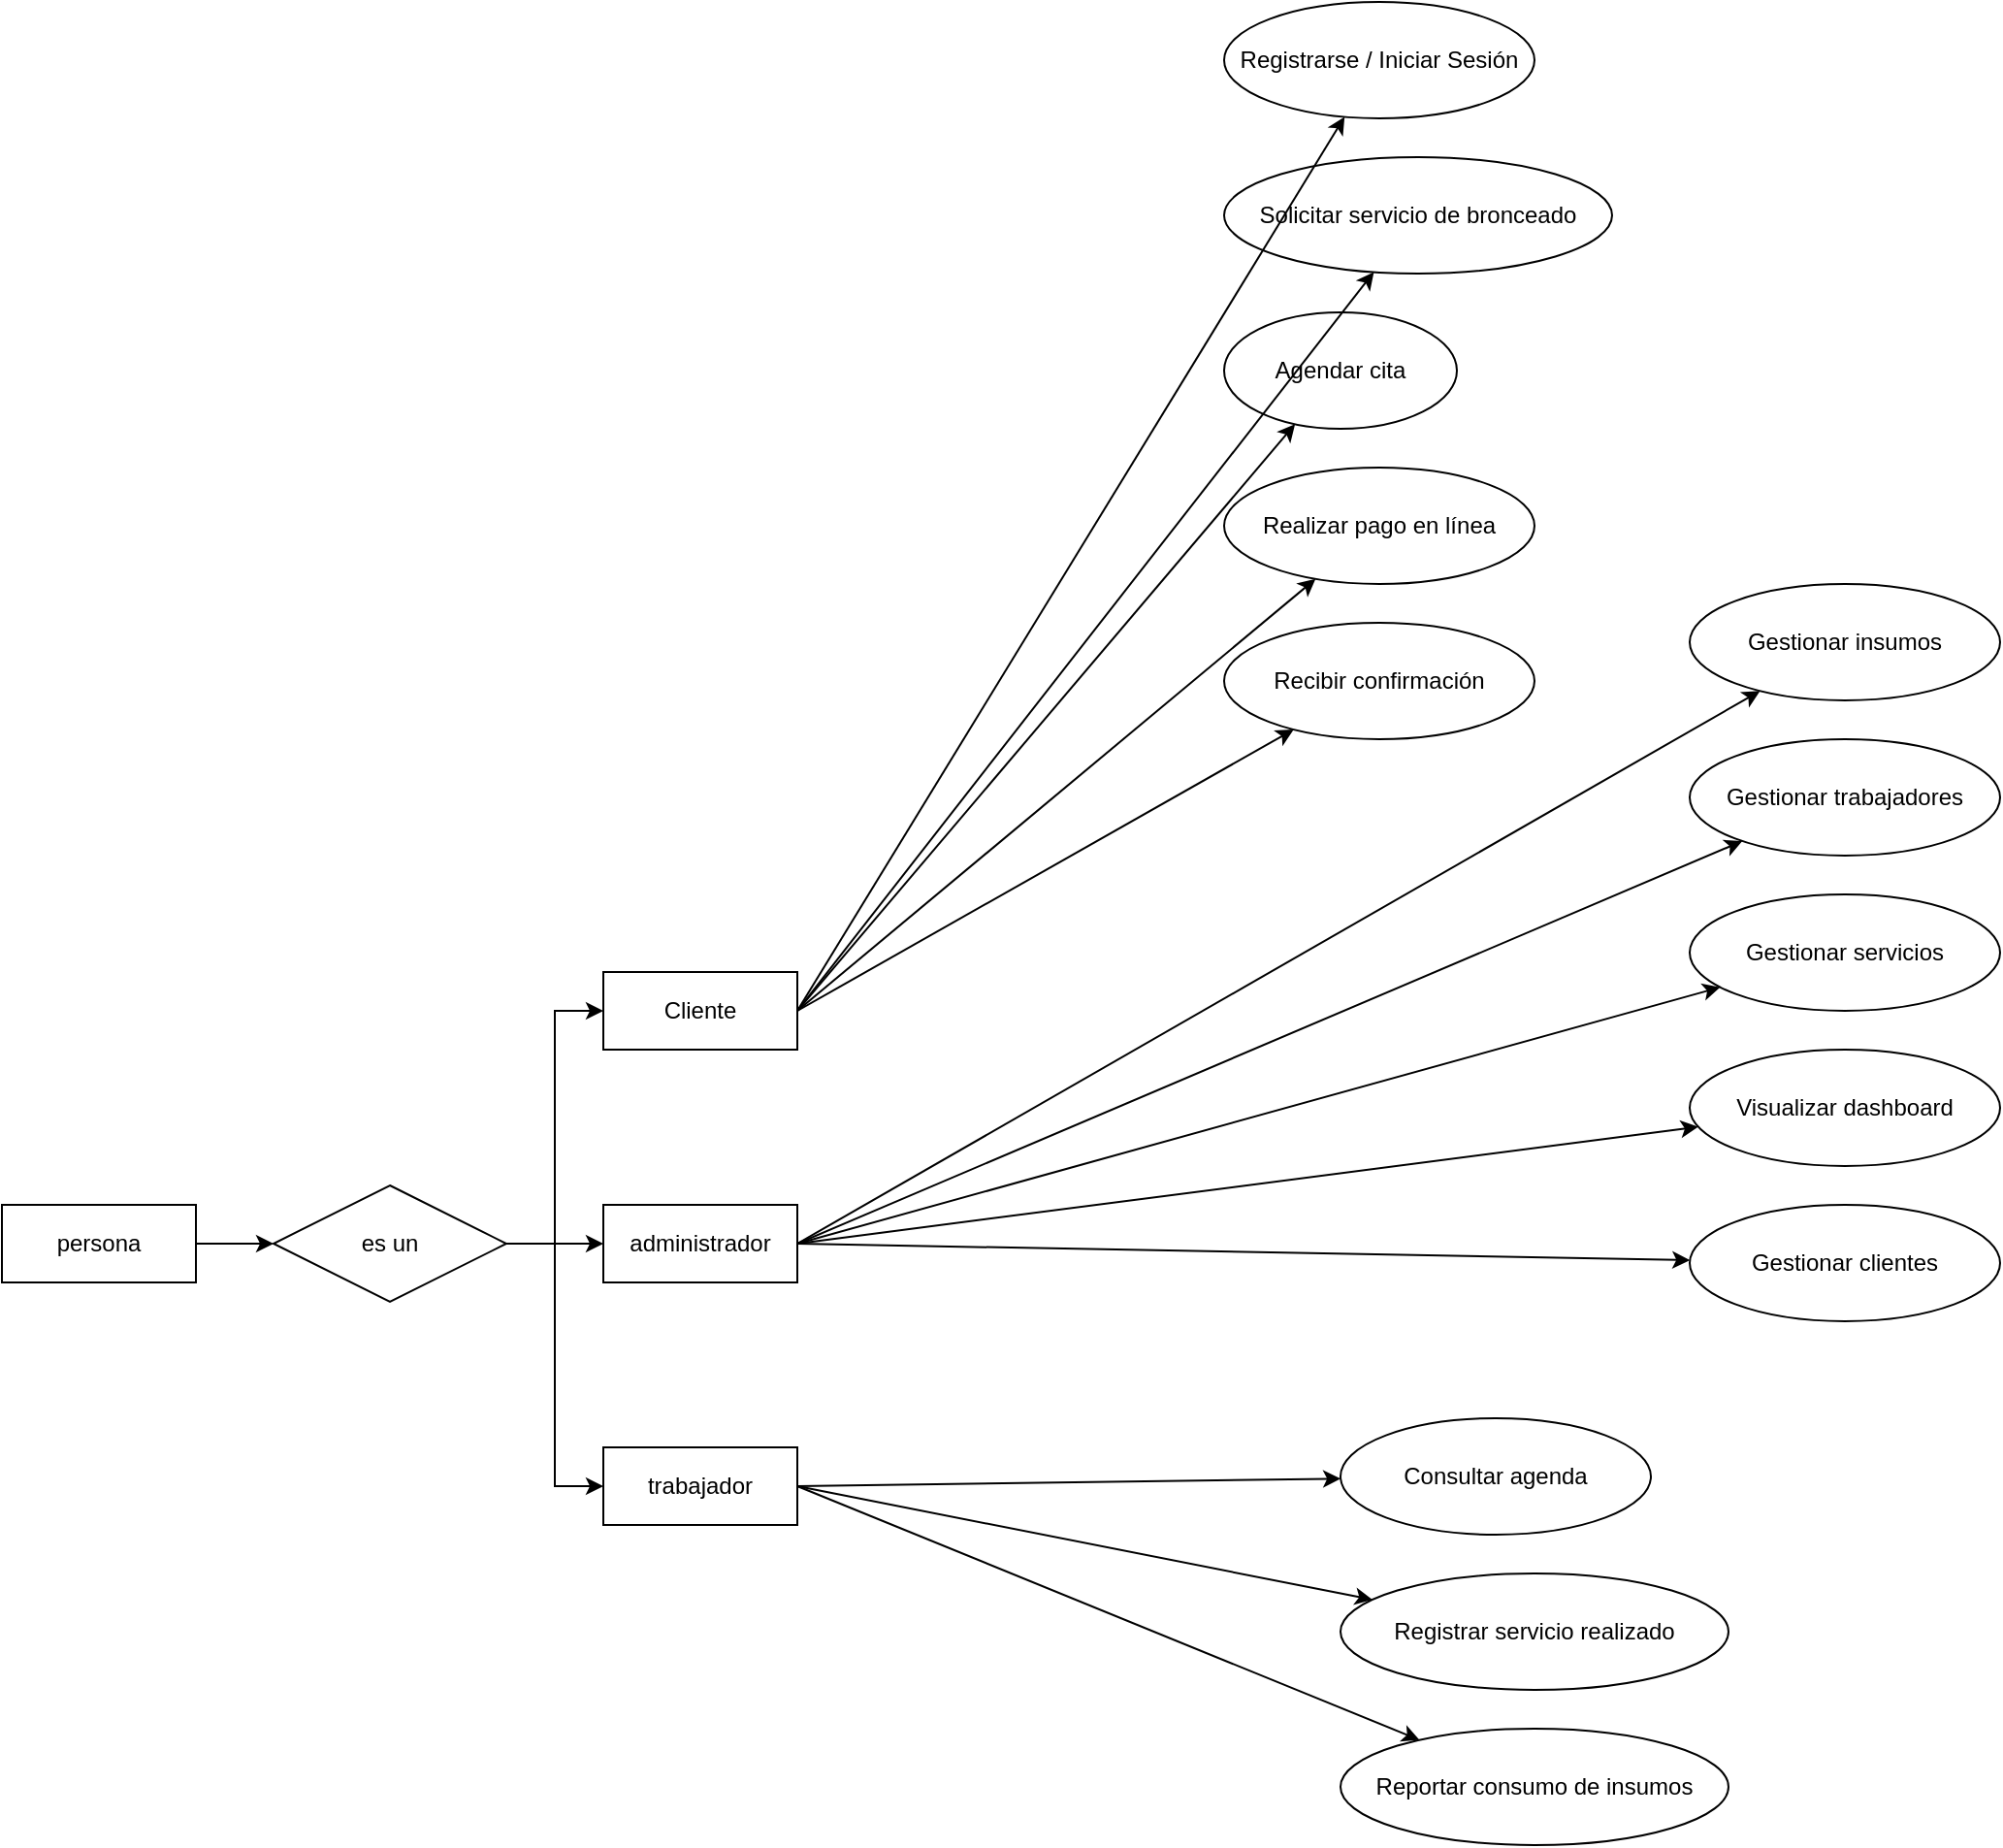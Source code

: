 <mxfile version="28.1.2">
  <diagram name="Casos de Uso MuscleTan" id="muscle-tan-uc">
    <mxGraphModel dx="2053" dy="1945" grid="1" gridSize="10" guides="1" tooltips="1" connect="1" arrows="1" fold="1" page="1" pageScale="1" pageWidth="827" pageHeight="1169" math="0" shadow="0">
      <root>
        <mxCell id="0" />
        <mxCell id="1" parent="0" />
        <mxCell id="uc_registro" value="Registrarse / Iniciar Sesión" style="ellipse;whiteSpace=wrap;" parent="1" vertex="1">
          <mxGeometry x="280" y="-200" width="160" height="60" as="geometry" />
        </mxCell>
        <mxCell id="uc_servicio" value="Solicitar servicio de bronceado" style="ellipse;whiteSpace=wrap;" parent="1" vertex="1">
          <mxGeometry x="280" y="-120" width="200" height="60" as="geometry" />
        </mxCell>
        <mxCell id="uc_agendar" value="Agendar cita" style="ellipse;whiteSpace=wrap;" parent="1" vertex="1">
          <mxGeometry x="280" y="-40" width="120" height="60" as="geometry" />
        </mxCell>
        <mxCell id="uc_pago" value="Realizar pago en línea" style="ellipse;whiteSpace=wrap;" parent="1" vertex="1">
          <mxGeometry x="280" y="40" width="160" height="60" as="geometry" />
        </mxCell>
        <mxCell id="uc_confirmacion" value="Recibir confirmación" style="ellipse;whiteSpace=wrap;" parent="1" vertex="1">
          <mxGeometry x="280" y="120" width="160" height="60" as="geometry" />
        </mxCell>
        <mxCell id="uc_insumos" value="Gestionar insumos" style="ellipse;whiteSpace=wrap;" parent="1" vertex="1">
          <mxGeometry x="520" y="100" width="160" height="60" as="geometry" />
        </mxCell>
        <mxCell id="uc_trabajadores" value="Gestionar trabajadores" style="ellipse;whiteSpace=wrap;" parent="1" vertex="1">
          <mxGeometry x="520" y="180" width="160" height="60" as="geometry" />
        </mxCell>
        <mxCell id="uc_servicios" value="Gestionar servicios" style="ellipse;whiteSpace=wrap;" parent="1" vertex="1">
          <mxGeometry x="520" y="260" width="160" height="60" as="geometry" />
        </mxCell>
        <mxCell id="uc_dashboard" value="Visualizar dashboard" style="ellipse;whiteSpace=wrap;" parent="1" vertex="1">
          <mxGeometry x="520" y="340" width="160" height="60" as="geometry" />
        </mxCell>
        <mxCell id="uc_clientes" value="Gestionar clientes" style="ellipse;whiteSpace=wrap;" parent="1" vertex="1">
          <mxGeometry x="520" y="420" width="160" height="60" as="geometry" />
        </mxCell>
        <mxCell id="uc_consulta" value="Consultar agenda" style="ellipse;whiteSpace=wrap;" parent="1" vertex="1">
          <mxGeometry x="340" y="530" width="160" height="60" as="geometry" />
        </mxCell>
        <mxCell id="uc_registrar" value="Registrar servicio realizado" style="ellipse;whiteSpace=wrap;" parent="1" vertex="1">
          <mxGeometry x="340" y="610" width="200" height="60" as="geometry" />
        </mxCell>
        <mxCell id="uc_reportar" value="Reportar consumo de insumos" style="ellipse;whiteSpace=wrap;" parent="1" vertex="1">
          <mxGeometry x="340" y="690" width="200" height="60" as="geometry" />
        </mxCell>
        <mxCell id="edge1" style="exitX=1;exitY=0.5;exitDx=0;exitDy=0;" parent="1" source="rsdH_S0cbVsDrc0SZ7LG-1" target="uc_registro" edge="1">
          <mxGeometry relative="1" as="geometry">
            <mxPoint x="60" y="176.874" as="sourcePoint" />
          </mxGeometry>
        </mxCell>
        <mxCell id="edge2" style="exitX=1;exitY=0.5;exitDx=0;exitDy=0;" parent="1" source="rsdH_S0cbVsDrc0SZ7LG-1" target="uc_servicio" edge="1">
          <mxGeometry relative="1" as="geometry">
            <mxPoint x="60" y="182.94" as="sourcePoint" />
          </mxGeometry>
        </mxCell>
        <mxCell id="edge3" style="exitX=1;exitY=0.5;exitDx=0;exitDy=0;" parent="1" source="rsdH_S0cbVsDrc0SZ7LG-1" target="uc_agendar" edge="1">
          <mxGeometry relative="1" as="geometry">
            <mxPoint x="60" y="185.998" as="sourcePoint" />
          </mxGeometry>
        </mxCell>
        <mxCell id="edge4" style="exitX=1;exitY=0.5;exitDx=0;exitDy=0;" parent="1" source="rsdH_S0cbVsDrc0SZ7LG-1" target="uc_pago" edge="1">
          <mxGeometry relative="1" as="geometry">
            <mxPoint x="60" y="191.872" as="sourcePoint" />
          </mxGeometry>
        </mxCell>
        <mxCell id="edge5" style="exitX=1;exitY=0.5;exitDx=0;exitDy=0;" parent="1" source="rsdH_S0cbVsDrc0SZ7LG-1" target="uc_confirmacion" edge="1">
          <mxGeometry relative="1" as="geometry">
            <mxPoint x="60" y="196.87" as="sourcePoint" />
          </mxGeometry>
        </mxCell>
        <mxCell id="edge6" style="exitX=1;exitY=0.5;exitDx=0;exitDy=0;" parent="1" source="Rmf_cTmIf4tUJPVVcpm0-1" target="uc_insumos" edge="1">
          <mxGeometry relative="1" as="geometry">
            <mxPoint x="60" y="448.214" as="sourcePoint" />
          </mxGeometry>
        </mxCell>
        <mxCell id="edge7" style="exitX=1;exitY=0.5;exitDx=0;exitDy=0;" parent="1" source="Rmf_cTmIf4tUJPVVcpm0-1" target="uc_trabajadores" edge="1">
          <mxGeometry relative="1" as="geometry">
            <mxPoint x="60" y="451.071" as="sourcePoint" />
          </mxGeometry>
        </mxCell>
        <mxCell id="edge8" style="exitX=1;exitY=0.5;exitDx=0;exitDy=0;" parent="1" source="Rmf_cTmIf4tUJPVVcpm0-1" target="uc_servicios" edge="1">
          <mxGeometry relative="1" as="geometry">
            <mxPoint x="60" y="453.929" as="sourcePoint" />
          </mxGeometry>
        </mxCell>
        <mxCell id="edge9" style="exitX=1;exitY=0.5;exitDx=0;exitDy=0;" parent="1" source="Rmf_cTmIf4tUJPVVcpm0-1" target="uc_dashboard" edge="1">
          <mxGeometry relative="1" as="geometry">
            <mxPoint x="60" y="456.786" as="sourcePoint" />
          </mxGeometry>
        </mxCell>
        <mxCell id="edge10" style="exitX=1;exitY=0.5;exitDx=0;exitDy=0;" parent="1" source="Rmf_cTmIf4tUJPVVcpm0-1" target="uc_clientes" edge="1">
          <mxGeometry relative="1" as="geometry">
            <mxPoint x="60" y="459.643" as="sourcePoint" />
          </mxGeometry>
        </mxCell>
        <mxCell id="edge11" style="exitX=1;exitY=0.5;exitDx=0;exitDy=0;" parent="1" source="rsdH_S0cbVsDrc0SZ7LG-2" target="uc_consulta" edge="1">
          <mxGeometry relative="1" as="geometry">
            <mxPoint x="20" y="690" as="sourcePoint" />
          </mxGeometry>
        </mxCell>
        <mxCell id="edge12" style="exitX=1;exitY=0.5;exitDx=0;exitDy=0;" parent="1" source="rsdH_S0cbVsDrc0SZ7LG-2" target="uc_registrar" edge="1">
          <mxGeometry relative="1" as="geometry">
            <mxPoint x="40" y="792.381" as="sourcePoint" />
          </mxGeometry>
        </mxCell>
        <mxCell id="edge13" style="exitX=1;exitY=0.5;exitDx=0;exitDy=0;" parent="1" source="rsdH_S0cbVsDrc0SZ7LG-2" target="uc_reportar" edge="1">
          <mxGeometry relative="1" as="geometry">
            <mxPoint x="20" y="690" as="sourcePoint" />
          </mxGeometry>
        </mxCell>
        <mxCell id="Rmf_cTmIf4tUJPVVcpm0-1" value="administrador" style="whiteSpace=wrap;html=1;align=center;" parent="1" vertex="1">
          <mxGeometry x="-40" y="420" width="100" height="40" as="geometry" />
        </mxCell>
        <mxCell id="rsdH_S0cbVsDrc0SZ7LG-5" style="edgeStyle=orthogonalEdgeStyle;rounded=0;orthogonalLoop=1;jettySize=auto;html=1;entryX=0;entryY=0.5;entryDx=0;entryDy=0;" edge="1" parent="1" source="Rmf_cTmIf4tUJPVVcpm0-4" target="rsdH_S0cbVsDrc0SZ7LG-1">
          <mxGeometry relative="1" as="geometry" />
        </mxCell>
        <mxCell id="rsdH_S0cbVsDrc0SZ7LG-6" style="edgeStyle=orthogonalEdgeStyle;rounded=0;orthogonalLoop=1;jettySize=auto;html=1;entryX=0;entryY=0.5;entryDx=0;entryDy=0;" edge="1" parent="1" source="Rmf_cTmIf4tUJPVVcpm0-4" target="Rmf_cTmIf4tUJPVVcpm0-1">
          <mxGeometry relative="1" as="geometry" />
        </mxCell>
        <mxCell id="rsdH_S0cbVsDrc0SZ7LG-7" style="edgeStyle=orthogonalEdgeStyle;rounded=0;orthogonalLoop=1;jettySize=auto;html=1;entryX=0;entryY=0.5;entryDx=0;entryDy=0;" edge="1" parent="1" source="Rmf_cTmIf4tUJPVVcpm0-4" target="rsdH_S0cbVsDrc0SZ7LG-2">
          <mxGeometry relative="1" as="geometry" />
        </mxCell>
        <mxCell id="Rmf_cTmIf4tUJPVVcpm0-4" value="es un" style="shape=rhombus;perimeter=rhombusPerimeter;whiteSpace=wrap;html=1;align=center;" parent="1" vertex="1">
          <mxGeometry x="-210" y="410" width="120" height="60" as="geometry" />
        </mxCell>
        <mxCell id="rsdH_S0cbVsDrc0SZ7LG-1" value="Cliente" style="whiteSpace=wrap;html=1;align=center;" vertex="1" parent="1">
          <mxGeometry x="-40" y="300" width="100" height="40" as="geometry" />
        </mxCell>
        <mxCell id="rsdH_S0cbVsDrc0SZ7LG-2" value="trabajador" style="whiteSpace=wrap;html=1;align=center;" vertex="1" parent="1">
          <mxGeometry x="-40" y="545" width="100" height="40" as="geometry" />
        </mxCell>
        <mxCell id="rsdH_S0cbVsDrc0SZ7LG-4" style="edgeStyle=orthogonalEdgeStyle;rounded=0;orthogonalLoop=1;jettySize=auto;html=1;entryX=0;entryY=0.5;entryDx=0;entryDy=0;" edge="1" parent="1" source="rsdH_S0cbVsDrc0SZ7LG-3" target="Rmf_cTmIf4tUJPVVcpm0-4">
          <mxGeometry relative="1" as="geometry" />
        </mxCell>
        <mxCell id="rsdH_S0cbVsDrc0SZ7LG-3" value="persona" style="whiteSpace=wrap;html=1;align=center;" vertex="1" parent="1">
          <mxGeometry x="-350" y="420" width="100" height="40" as="geometry" />
        </mxCell>
      </root>
    </mxGraphModel>
  </diagram>
</mxfile>
